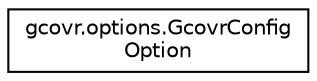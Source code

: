 digraph "Graphical Class Hierarchy"
{
 // LATEX_PDF_SIZE
  edge [fontname="Helvetica",fontsize="10",labelfontname="Helvetica",labelfontsize="10"];
  node [fontname="Helvetica",fontsize="10",shape=record];
  rankdir="LR";
  Node0 [label="gcovr.options.GcovrConfig\lOption",height=0.2,width=0.4,color="black", fillcolor="white", style="filled",URL="$classgcovr_1_1options_1_1GcovrConfigOption.html",tooltip=" "];
}
